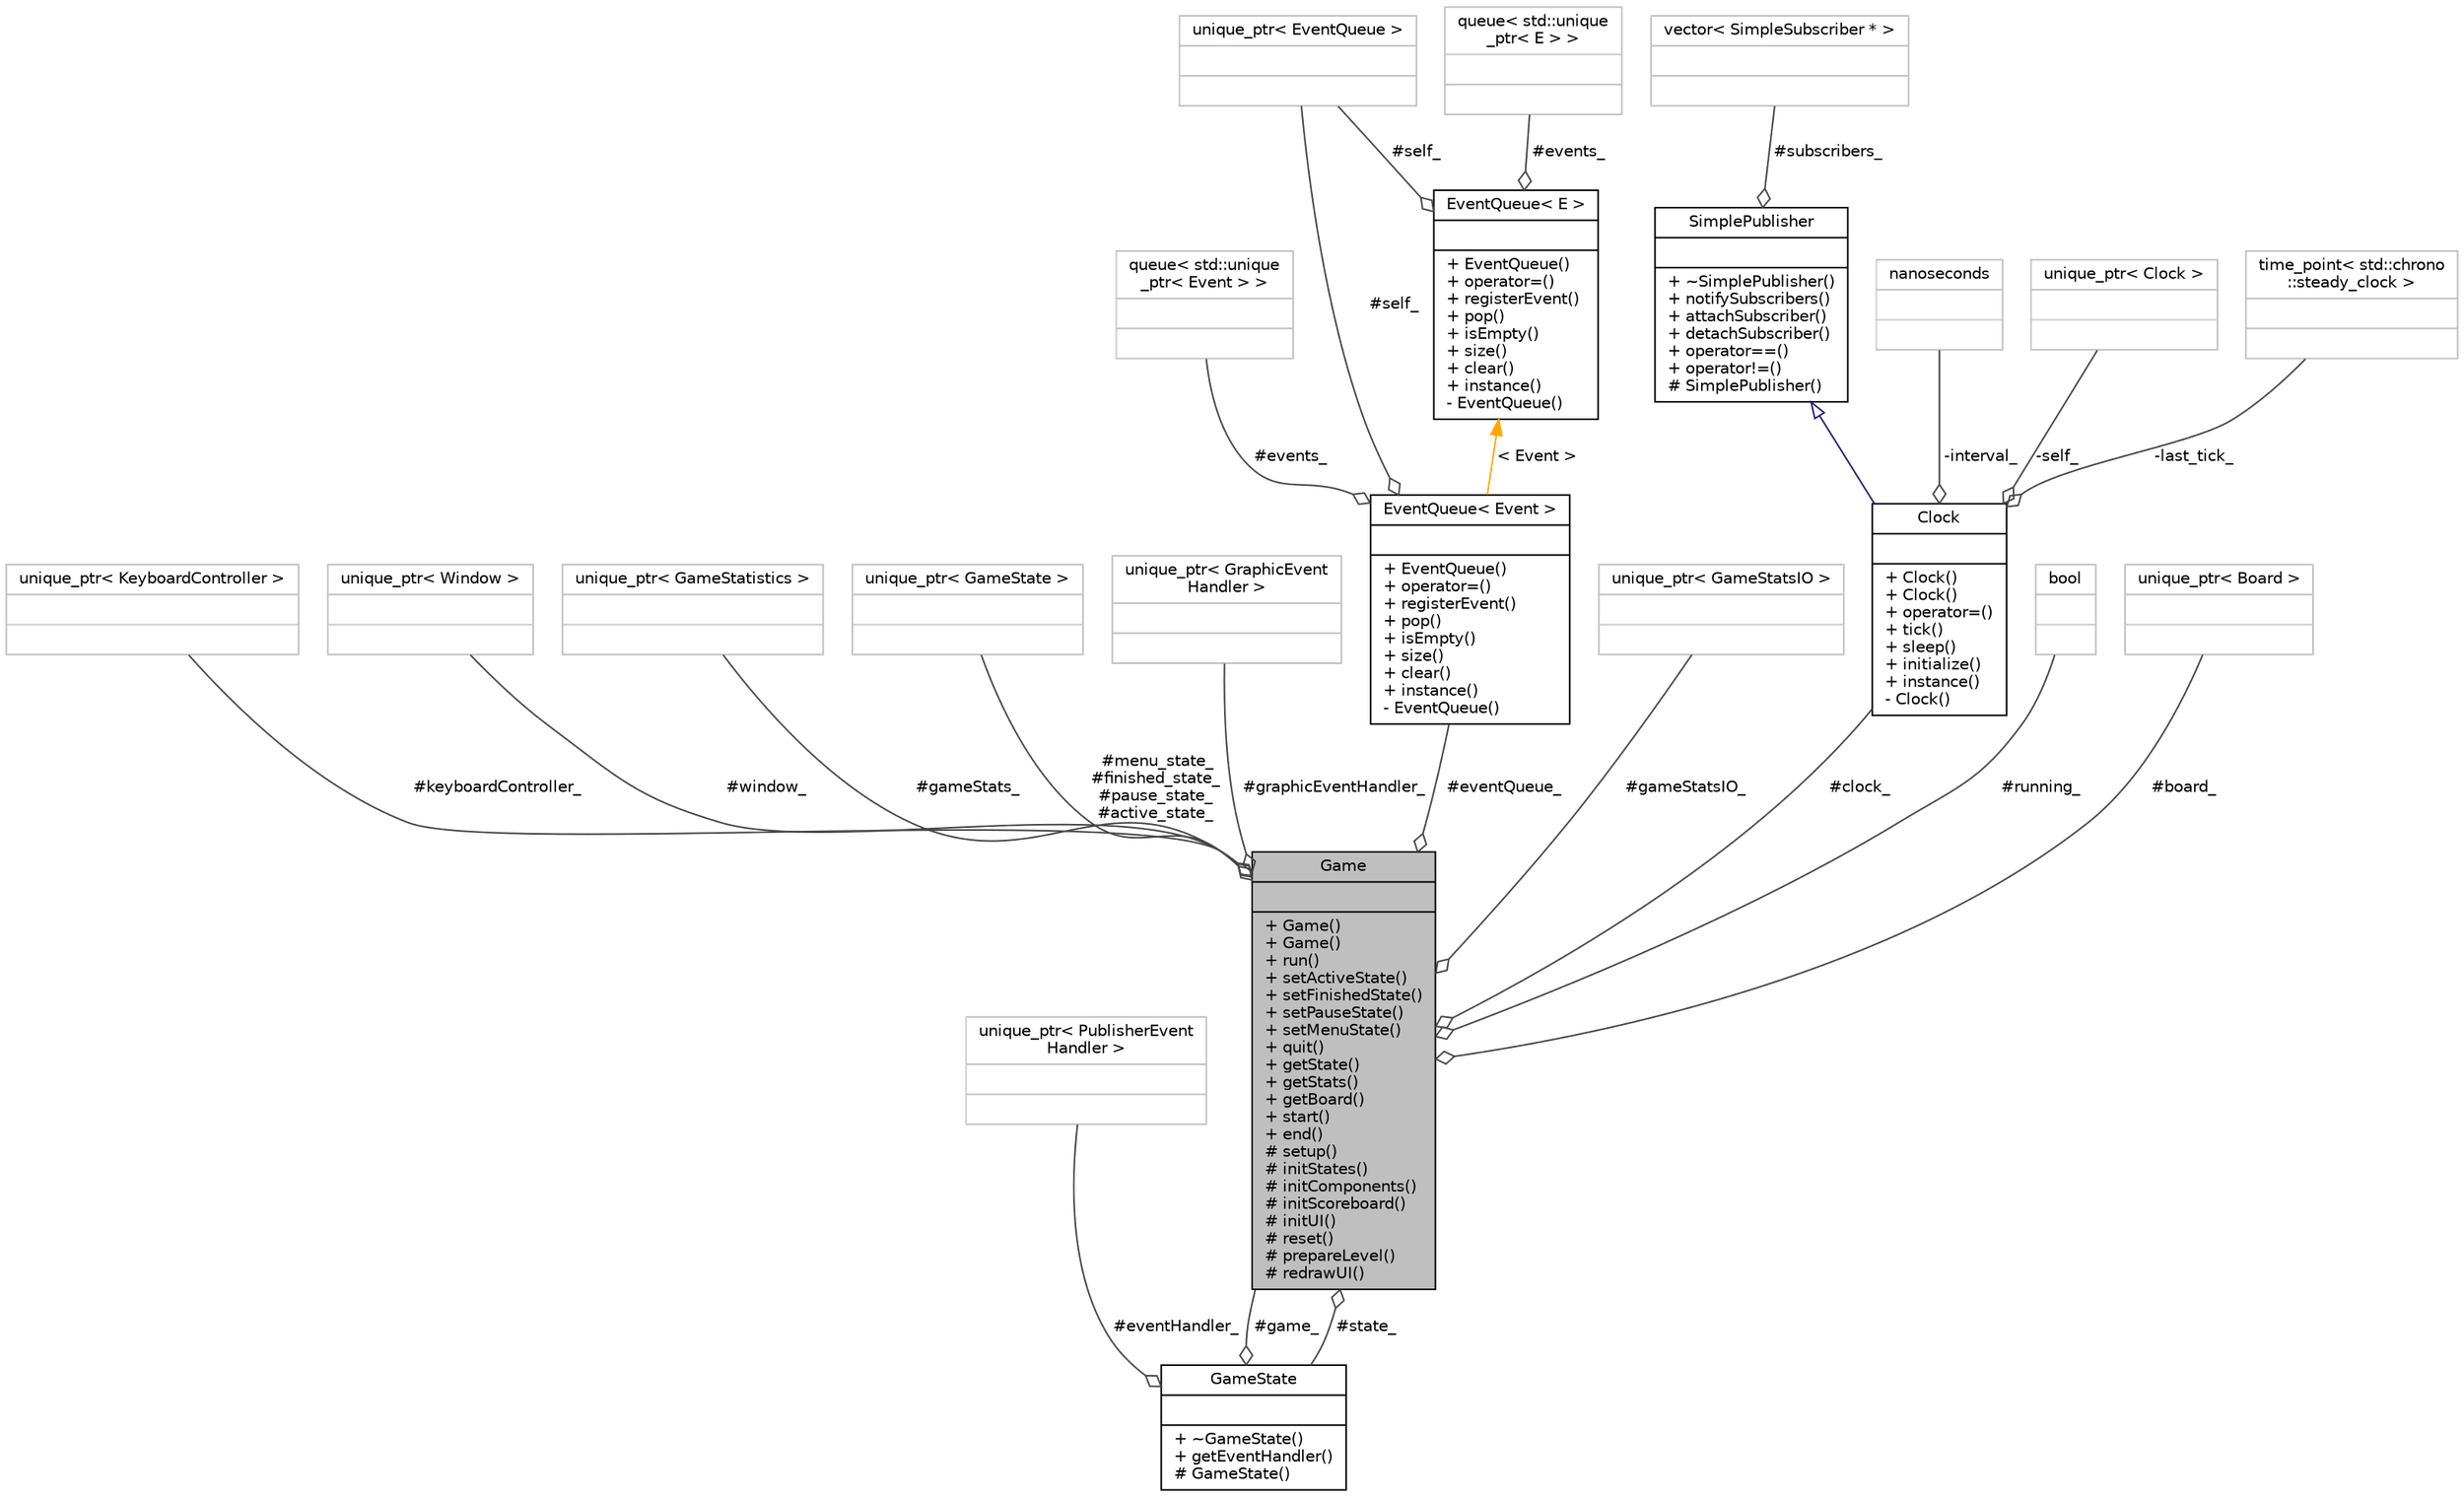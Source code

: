 digraph "Game"
{
 // INTERACTIVE_SVG=YES
 // LATEX_PDF_SIZE
  bgcolor="transparent";
  edge [fontname="Helvetica",fontsize="10",labelfontname="Helvetica",labelfontsize="10"];
  node [fontname="Helvetica",fontsize="10",shape=record];
  Node1 [label="{Game\n||+ Game()\l+ Game()\l+ run()\l+ setActiveState()\l+ setFinishedState()\l+ setPauseState()\l+ setMenuState()\l+ quit()\l+ getState()\l+ getStats()\l+ getBoard()\l+ start()\l+ end()\l# setup()\l# initStates()\l# initComponents()\l# initScoreboard()\l# initUI()\l# reset()\l# prepareLevel()\l# redrawUI()\l}",height=0.2,width=0.4,color="black", fillcolor="grey75", style="filled", fontcolor="black",tooltip=" "];
  Node2 -> Node1 [color="grey25",fontsize="10",style="solid",label=" #keyboardController_" ,arrowhead="odiamond",fontname="Helvetica"];
  Node2 [label="{unique_ptr\< KeyboardController \>\n||}",height=0.2,width=0.4,color="grey75",tooltip=" "];
  Node3 -> Node1 [color="grey25",fontsize="10",style="solid",label=" #window_" ,arrowhead="odiamond",fontname="Helvetica"];
  Node3 [label="{unique_ptr\< Window \>\n||}",height=0.2,width=0.4,color="grey75",tooltip=" "];
  Node4 -> Node1 [color="grey25",fontsize="10",style="solid",label=" #gameStats_" ,arrowhead="odiamond",fontname="Helvetica"];
  Node4 [label="{unique_ptr\< GameStatistics \>\n||}",height=0.2,width=0.4,color="grey75",tooltip=" "];
  Node5 -> Node1 [color="grey25",fontsize="10",style="solid",label=" #menu_state_\n#finished_state_\n#pause_state_\n#active_state_" ,arrowhead="odiamond",fontname="Helvetica"];
  Node5 [label="{unique_ptr\< GameState \>\n||}",height=0.2,width=0.4,color="grey75",tooltip=" "];
  Node6 -> Node1 [color="grey25",fontsize="10",style="solid",label=" #graphicEventHandler_" ,arrowhead="odiamond",fontname="Helvetica"];
  Node6 [label="{unique_ptr\< GraphicEvent\lHandler \>\n||}",height=0.2,width=0.4,color="grey75",tooltip=" "];
  Node7 -> Node1 [color="grey25",fontsize="10",style="solid",label=" #eventQueue_" ,arrowhead="odiamond",fontname="Helvetica"];
  Node7 [label="{EventQueue\< Event \>\n||+ EventQueue()\l+ operator=()\l+ registerEvent()\l+ pop()\l+ isEmpty()\l+ size()\l+ clear()\l+ instance()\l- EventQueue()\l}",height=0.2,width=0.4,color="black",URL="$class_event_queue.html",tooltip=" "];
  Node8 -> Node7 [color="grey25",fontsize="10",style="solid",label=" #events_" ,arrowhead="odiamond",fontname="Helvetica"];
  Node8 [label="{queue\< std::unique\l_ptr\< Event \> \>\n||}",height=0.2,width=0.4,color="grey75",tooltip=" "];
  Node9 -> Node7 [color="grey25",fontsize="10",style="solid",label=" #self_" ,arrowhead="odiamond",fontname="Helvetica"];
  Node9 [label="{unique_ptr\< EventQueue \>\n||}",height=0.2,width=0.4,color="grey75",tooltip=" "];
  Node10 -> Node7 [dir="back",color="orange",fontsize="10",style="solid",label=" \< Event \>" ,fontname="Helvetica"];
  Node10 [label="{EventQueue\< E \>\n||+ EventQueue()\l+ operator=()\l+ registerEvent()\l+ pop()\l+ isEmpty()\l+ size()\l+ clear()\l+ instance()\l- EventQueue()\l}",height=0.2,width=0.4,color="black",URL="$class_event_queue.html",tooltip="Singleton class wrapper for std::queue<E>."];
  Node11 -> Node10 [color="grey25",fontsize="10",style="solid",label=" #events_" ,arrowhead="odiamond",fontname="Helvetica"];
  Node11 [label="{queue\< std::unique\l_ptr\< E \> \>\n||}",height=0.2,width=0.4,color="grey75",tooltip=" "];
  Node9 -> Node10 [color="grey25",fontsize="10",style="solid",label=" #self_" ,arrowhead="odiamond",fontname="Helvetica"];
  Node12 -> Node1 [color="grey25",fontsize="10",style="solid",label=" #gameStatsIO_" ,arrowhead="odiamond",fontname="Helvetica"];
  Node12 [label="{unique_ptr\< GameStatsIO \>\n||}",height=0.2,width=0.4,color="grey75",tooltip=" "];
  Node13 -> Node1 [color="grey25",fontsize="10",style="solid",label=" #clock_" ,arrowhead="odiamond",fontname="Helvetica"];
  Node13 [label="{Clock\n||+ Clock()\l+ Clock()\l+ operator=()\l+ tick()\l+ sleep()\l+ initialize()\l+ instance()\l- Clock()\l}",height=0.2,width=0.4,color="black",URL="$class_clock.html",tooltip="Represents an externally controlled clock running at a given frequency."];
  Node14 -> Node13 [dir="back",color="midnightblue",fontsize="10",style="solid",arrowtail="onormal",fontname="Helvetica"];
  Node14 [label="{SimplePublisher\n||+ ~SimplePublisher()\l+ notifySubscribers()\l+ attachSubscriber()\l+ detachSubscriber()\l+ operator==()\l+ operator!=()\l# SimplePublisher()\l}",height=0.2,width=0.4,color="black",URL="$class_simple_publisher.html",tooltip=" "];
  Node15 -> Node14 [color="grey25",fontsize="10",style="solid",label=" #subscribers_" ,arrowhead="odiamond",fontname="Helvetica"];
  Node15 [label="{vector\< SimpleSubscriber * \>\n||}",height=0.2,width=0.4,color="grey75",tooltip=" "];
  Node16 -> Node13 [color="grey25",fontsize="10",style="solid",label=" -interval_" ,arrowhead="odiamond",fontname="Helvetica"];
  Node16 [label="{nanoseconds\n||}",height=0.2,width=0.4,color="grey75",tooltip=" "];
  Node17 -> Node13 [color="grey25",fontsize="10",style="solid",label=" -self_" ,arrowhead="odiamond",fontname="Helvetica"];
  Node17 [label="{unique_ptr\< Clock \>\n||}",height=0.2,width=0.4,color="grey75",tooltip=" "];
  Node18 -> Node13 [color="grey25",fontsize="10",style="solid",label=" -last_tick_" ,arrowhead="odiamond",fontname="Helvetica"];
  Node18 [label="{time_point\< std::chrono\l::steady_clock \>\n||}",height=0.2,width=0.4,color="grey75",tooltip=" "];
  Node19 -> Node1 [color="grey25",fontsize="10",style="solid",label=" #running_" ,arrowhead="odiamond",fontname="Helvetica"];
  Node19 [label="{bool\n||}",height=0.2,width=0.4,color="grey75",tooltip=" "];
  Node20 -> Node1 [color="grey25",fontsize="10",style="solid",label=" #board_" ,arrowhead="odiamond",fontname="Helvetica"];
  Node20 [label="{unique_ptr\< Board \>\n||}",height=0.2,width=0.4,color="grey75",tooltip=" "];
  Node21 -> Node1 [color="grey25",fontsize="10",style="solid",label=" #state_" ,arrowhead="odiamond",fontname="Helvetica"];
  Node21 [label="{GameState\n||+ ~GameState()\l+ getEventHandler()\l# GameState()\l}",height=0.2,width=0.4,color="black",URL="$class_game_state.html",tooltip=" "];
  Node1 -> Node21 [color="grey25",fontsize="10",style="solid",label=" #game_" ,arrowhead="odiamond",fontname="Helvetica"];
  Node22 -> Node21 [color="grey25",fontsize="10",style="solid",label=" #eventHandler_" ,arrowhead="odiamond",fontname="Helvetica"];
  Node22 [label="{unique_ptr\< PublisherEvent\lHandler \>\n||}",height=0.2,width=0.4,color="grey75",tooltip=" "];
}

